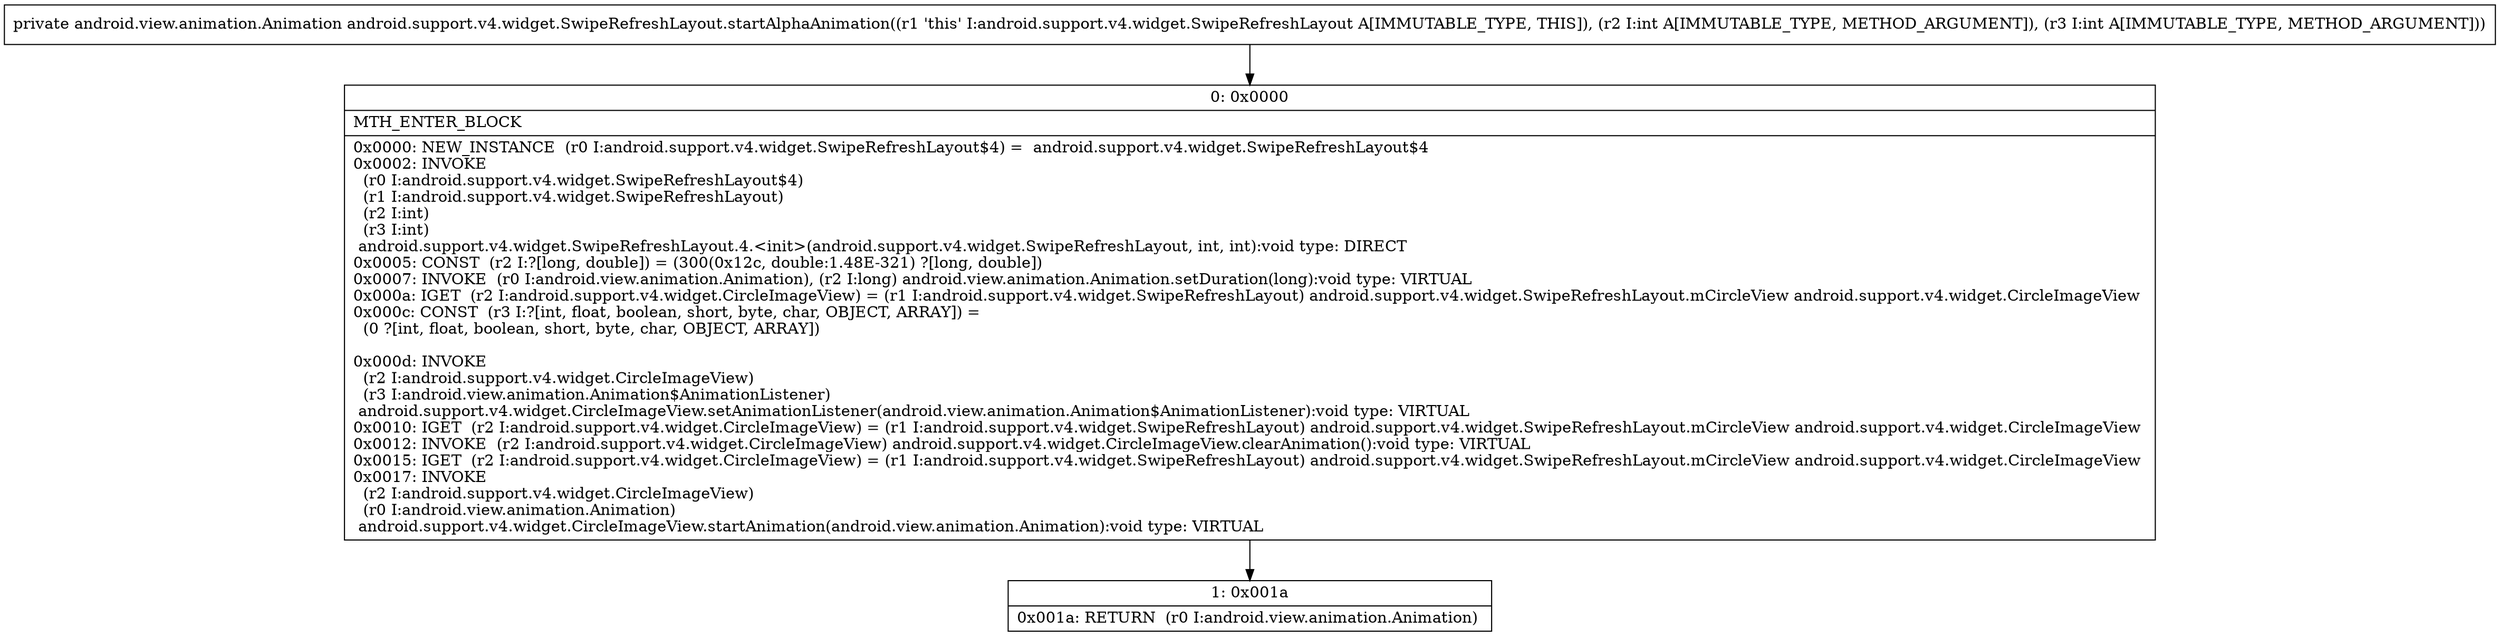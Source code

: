 digraph "CFG forandroid.support.v4.widget.SwipeRefreshLayout.startAlphaAnimation(II)Landroid\/view\/animation\/Animation;" {
Node_0 [shape=record,label="{0\:\ 0x0000|MTH_ENTER_BLOCK\l|0x0000: NEW_INSTANCE  (r0 I:android.support.v4.widget.SwipeRefreshLayout$4) =  android.support.v4.widget.SwipeRefreshLayout$4 \l0x0002: INVOKE  \l  (r0 I:android.support.v4.widget.SwipeRefreshLayout$4)\l  (r1 I:android.support.v4.widget.SwipeRefreshLayout)\l  (r2 I:int)\l  (r3 I:int)\l android.support.v4.widget.SwipeRefreshLayout.4.\<init\>(android.support.v4.widget.SwipeRefreshLayout, int, int):void type: DIRECT \l0x0005: CONST  (r2 I:?[long, double]) = (300(0x12c, double:1.48E\-321) ?[long, double]) \l0x0007: INVOKE  (r0 I:android.view.animation.Animation), (r2 I:long) android.view.animation.Animation.setDuration(long):void type: VIRTUAL \l0x000a: IGET  (r2 I:android.support.v4.widget.CircleImageView) = (r1 I:android.support.v4.widget.SwipeRefreshLayout) android.support.v4.widget.SwipeRefreshLayout.mCircleView android.support.v4.widget.CircleImageView \l0x000c: CONST  (r3 I:?[int, float, boolean, short, byte, char, OBJECT, ARRAY]) = \l  (0 ?[int, float, boolean, short, byte, char, OBJECT, ARRAY])\l \l0x000d: INVOKE  \l  (r2 I:android.support.v4.widget.CircleImageView)\l  (r3 I:android.view.animation.Animation$AnimationListener)\l android.support.v4.widget.CircleImageView.setAnimationListener(android.view.animation.Animation$AnimationListener):void type: VIRTUAL \l0x0010: IGET  (r2 I:android.support.v4.widget.CircleImageView) = (r1 I:android.support.v4.widget.SwipeRefreshLayout) android.support.v4.widget.SwipeRefreshLayout.mCircleView android.support.v4.widget.CircleImageView \l0x0012: INVOKE  (r2 I:android.support.v4.widget.CircleImageView) android.support.v4.widget.CircleImageView.clearAnimation():void type: VIRTUAL \l0x0015: IGET  (r2 I:android.support.v4.widget.CircleImageView) = (r1 I:android.support.v4.widget.SwipeRefreshLayout) android.support.v4.widget.SwipeRefreshLayout.mCircleView android.support.v4.widget.CircleImageView \l0x0017: INVOKE  \l  (r2 I:android.support.v4.widget.CircleImageView)\l  (r0 I:android.view.animation.Animation)\l android.support.v4.widget.CircleImageView.startAnimation(android.view.animation.Animation):void type: VIRTUAL \l}"];
Node_1 [shape=record,label="{1\:\ 0x001a|0x001a: RETURN  (r0 I:android.view.animation.Animation) \l}"];
MethodNode[shape=record,label="{private android.view.animation.Animation android.support.v4.widget.SwipeRefreshLayout.startAlphaAnimation((r1 'this' I:android.support.v4.widget.SwipeRefreshLayout A[IMMUTABLE_TYPE, THIS]), (r2 I:int A[IMMUTABLE_TYPE, METHOD_ARGUMENT]), (r3 I:int A[IMMUTABLE_TYPE, METHOD_ARGUMENT])) }"];
MethodNode -> Node_0;
Node_0 -> Node_1;
}


